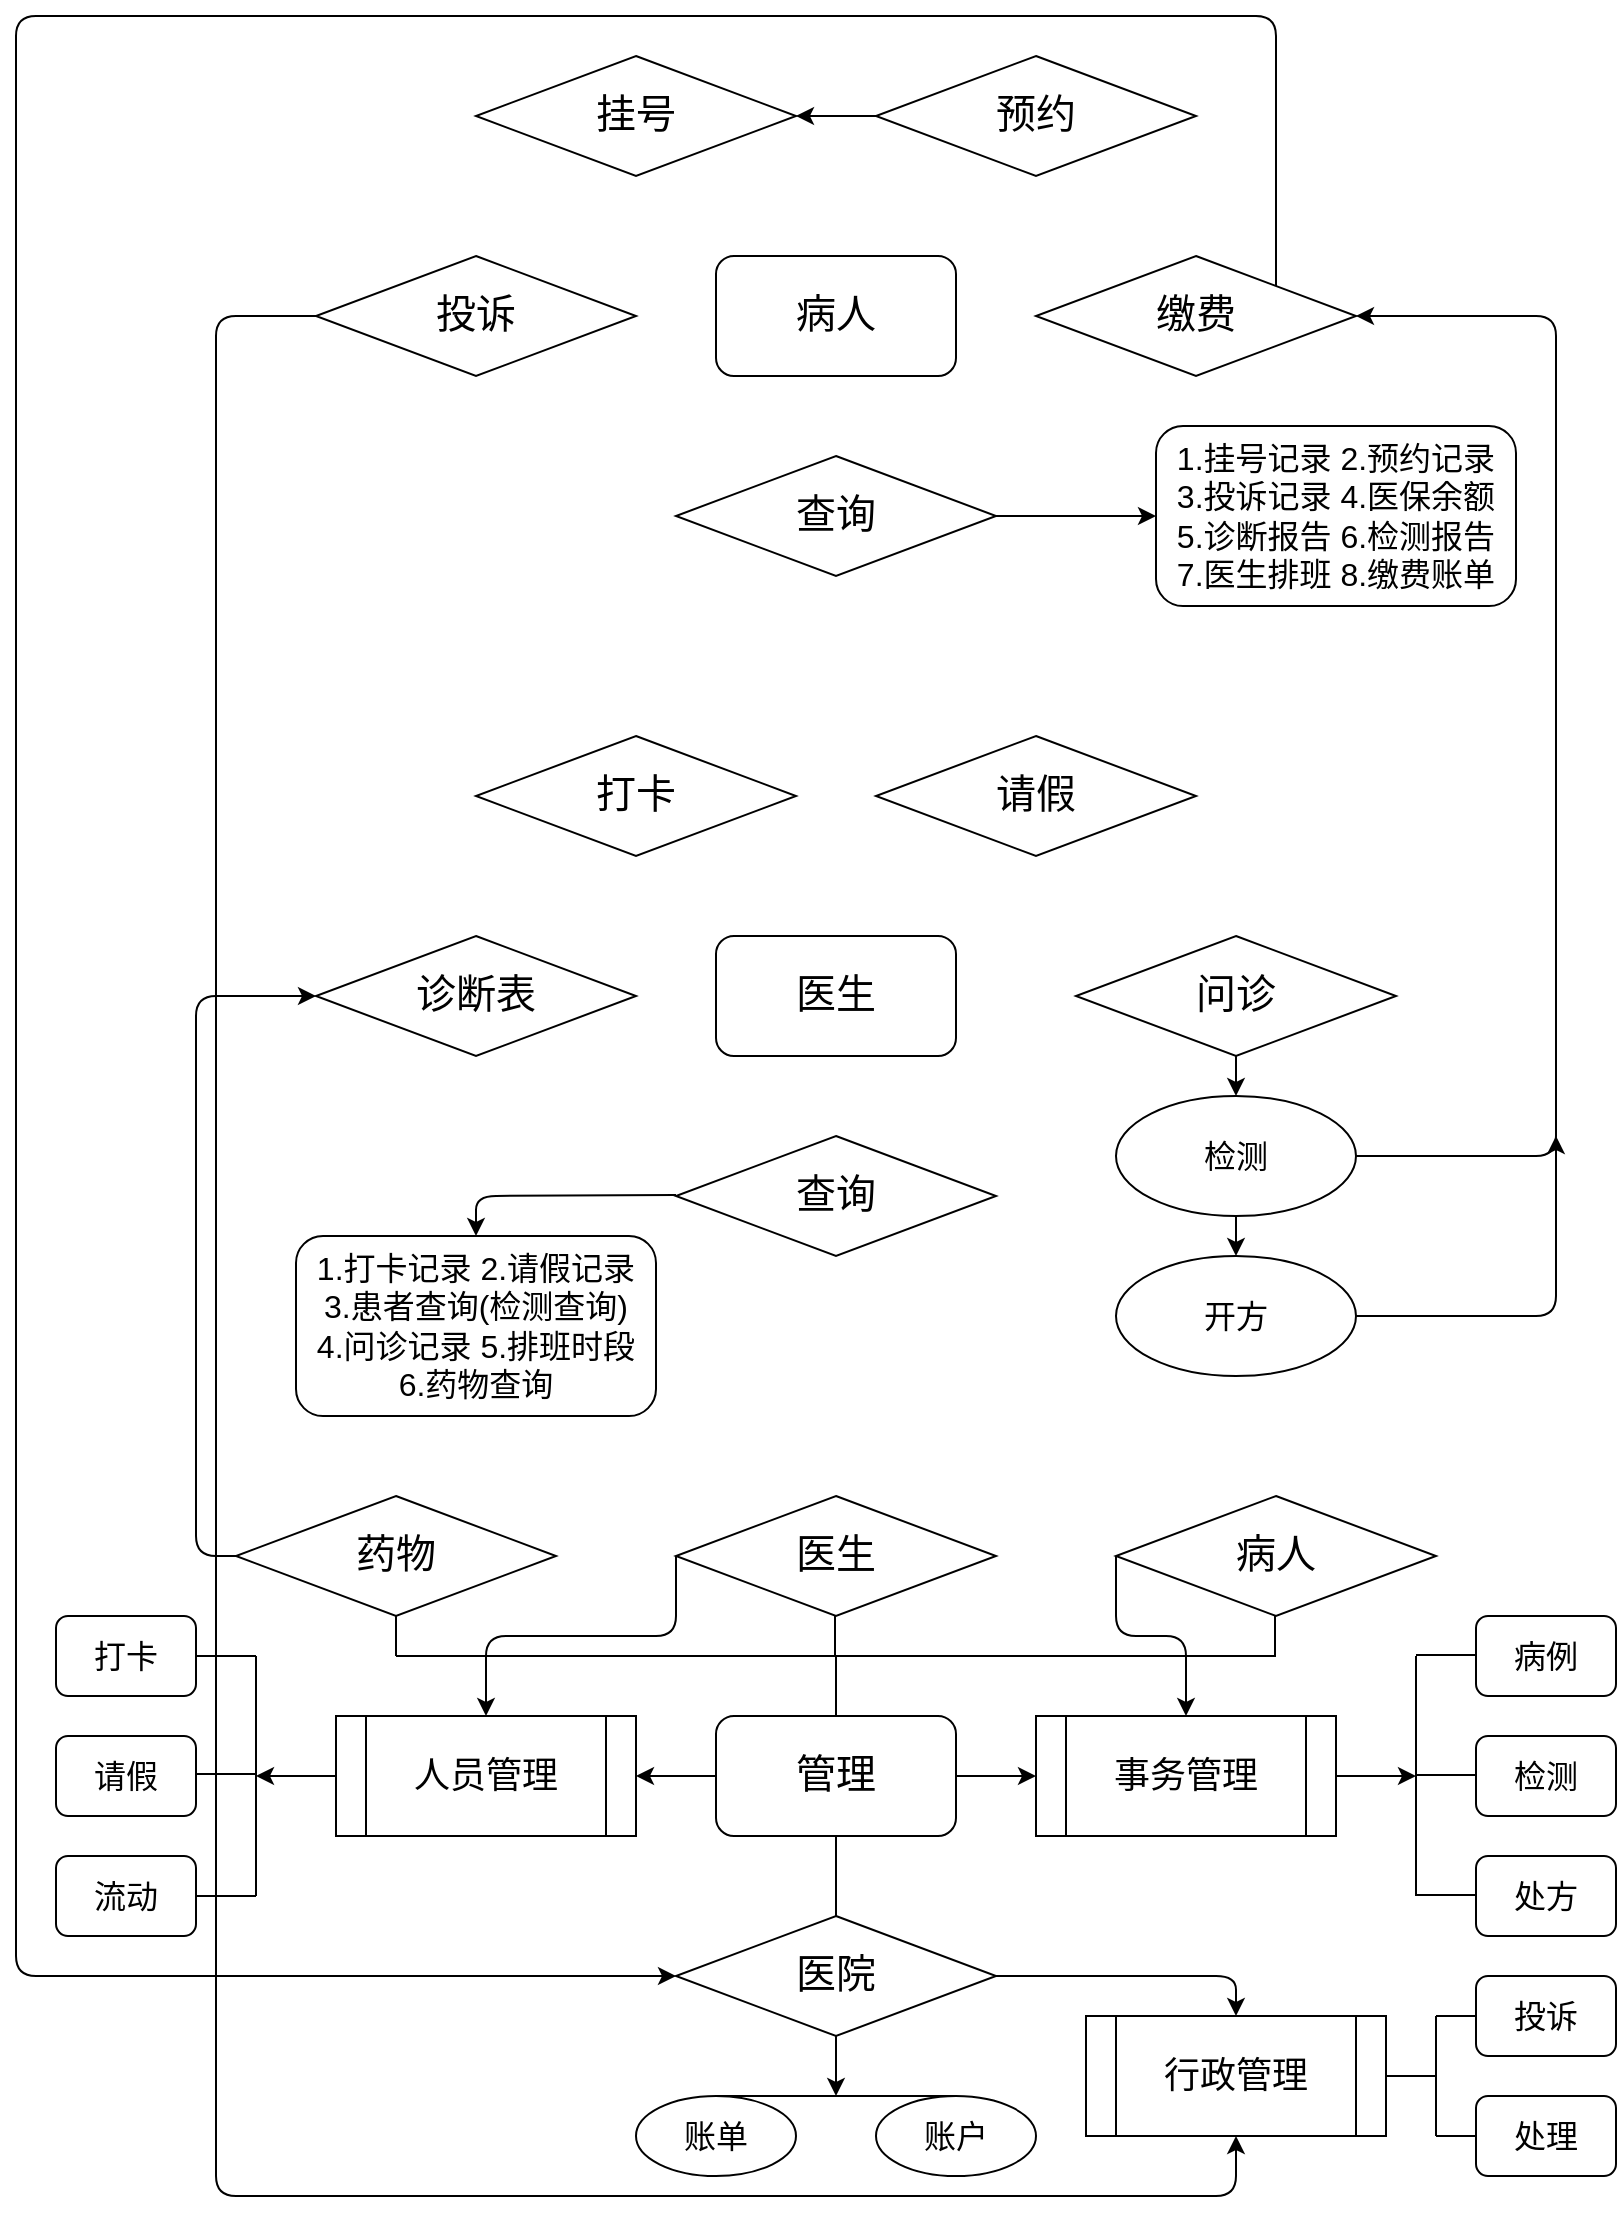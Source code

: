 <mxfile>
    <diagram id="yEqTwy3GgbuDzLEY-IEg" name="主图">
        <mxGraphModel dx="930" dy="659" grid="1" gridSize="10" guides="1" tooltips="1" connect="1" arrows="1" fold="1" page="1" pageScale="1" pageWidth="827" pageHeight="1169" math="0" shadow="0">
            <root>
                <mxCell id="0"/>
                <mxCell id="1" parent="0"/>
                <mxCell id="2" value="&lt;font style=&quot;font-size: 20px;&quot;&gt;病人&lt;/font&gt;" style="rounded=1;whiteSpace=wrap;html=1;fontFamily=Courier New;" parent="1" vertex="1">
                    <mxGeometry x="360" y="160" width="120" height="60" as="geometry"/>
                </mxCell>
                <mxCell id="3" value="挂号" style="rhombus;whiteSpace=wrap;html=1;fontFamily=Courier New;fontSize=20;" parent="1" vertex="1">
                    <mxGeometry x="240" y="60" width="160" height="60" as="geometry"/>
                </mxCell>
                <mxCell id="4" value="预约" style="rhombus;whiteSpace=wrap;html=1;fontFamily=Courier New;fontSize=20;" parent="1" vertex="1">
                    <mxGeometry x="440" y="60" width="160" height="60" as="geometry"/>
                </mxCell>
                <mxCell id="5" value="缴费" style="rhombus;whiteSpace=wrap;html=1;fontFamily=Courier New;fontSize=20;" parent="1" vertex="1">
                    <mxGeometry x="520" y="160" width="160" height="60" as="geometry"/>
                </mxCell>
                <mxCell id="6" value="查询" style="rhombus;whiteSpace=wrap;html=1;fontFamily=Courier New;fontSize=20;" parent="1" vertex="1">
                    <mxGeometry x="340" y="260" width="160" height="60" as="geometry"/>
                </mxCell>
                <mxCell id="7" value="&lt;font style=&quot;font-size: 20px;&quot;&gt;医生&lt;/font&gt;" style="rounded=1;whiteSpace=wrap;html=1;fontFamily=Courier New;" parent="1" vertex="1">
                    <mxGeometry x="360" y="500" width="120" height="60" as="geometry"/>
                </mxCell>
                <mxCell id="8" value="打卡" style="rhombus;whiteSpace=wrap;html=1;fontFamily=Courier New;fontSize=20;" parent="1" vertex="1">
                    <mxGeometry x="240" y="400" width="160" height="60" as="geometry"/>
                </mxCell>
                <mxCell id="9" value="诊断表" style="rhombus;whiteSpace=wrap;html=1;fontFamily=Courier New;fontSize=20;" parent="1" vertex="1">
                    <mxGeometry x="160" y="500" width="160" height="60" as="geometry"/>
                </mxCell>
                <mxCell id="10" value="请假" style="rhombus;whiteSpace=wrap;html=1;fontFamily=Courier New;fontSize=20;" parent="1" vertex="1">
                    <mxGeometry x="440" y="400" width="160" height="60" as="geometry"/>
                </mxCell>
                <mxCell id="11" value="查询" style="rhombus;whiteSpace=wrap;html=1;fontFamily=Courier New;fontSize=20;" parent="1" vertex="1">
                    <mxGeometry x="340" y="600" width="160" height="60" as="geometry"/>
                </mxCell>
                <mxCell id="12" value="&lt;font style=&quot;font-size: 20px;&quot;&gt;管理&lt;/font&gt;" style="rounded=1;whiteSpace=wrap;html=1;fontFamily=Courier New;" parent="1" vertex="1">
                    <mxGeometry x="360" y="890" width="120" height="60" as="geometry"/>
                </mxCell>
                <mxCell id="13" value="药物" style="rhombus;whiteSpace=wrap;html=1;fontFamily=Courier New;fontSize=20;" parent="1" vertex="1">
                    <mxGeometry x="120" y="780" width="160" height="60" as="geometry"/>
                </mxCell>
                <mxCell id="14" value="医生" style="rhombus;whiteSpace=wrap;html=1;fontFamily=Courier New;fontSize=20;" parent="1" vertex="1">
                    <mxGeometry x="340" y="780" width="160" height="60" as="geometry"/>
                </mxCell>
                <mxCell id="15" value="病人" style="rhombus;whiteSpace=wrap;html=1;fontFamily=Courier New;fontSize=20;" parent="1" vertex="1">
                    <mxGeometry x="560" y="780" width="160" height="60" as="geometry"/>
                </mxCell>
                <mxCell id="16" value="医院" style="rhombus;whiteSpace=wrap;html=1;fontFamily=Courier New;fontSize=20;" parent="1" vertex="1">
                    <mxGeometry x="340" y="990" width="160" height="60" as="geometry"/>
                </mxCell>
                <mxCell id="17" value="" style="endArrow=classic;html=1;" parent="1" edge="1">
                    <mxGeometry width="50" height="50" relative="1" as="geometry">
                        <mxPoint x="500" y="290" as="sourcePoint"/>
                        <mxPoint x="580" y="290" as="targetPoint"/>
                    </mxGeometry>
                </mxCell>
                <mxCell id="18" value="&lt;font style=&quot;font-size: 16px;&quot;&gt;1.挂号记录 2.预约记录&lt;br&gt;3.投诉记录 4.医保余额&lt;br&gt;5.诊断报告 6.检测报告&lt;br&gt;7.医生排班 8.缴费账单&lt;/font&gt;" style="rounded=1;whiteSpace=wrap;html=1;" parent="1" vertex="1">
                    <mxGeometry x="580" y="245" width="180" height="90" as="geometry"/>
                </mxCell>
                <mxCell id="19" value="" style="endArrow=classic;html=1;entryX=0.5;entryY=0;entryDx=0;entryDy=0;" parent="1" target="20" edge="1">
                    <mxGeometry width="50" height="50" relative="1" as="geometry">
                        <mxPoint x="340" y="629.5" as="sourcePoint"/>
                        <mxPoint x="260" y="630" as="targetPoint"/>
                        <Array as="points">
                            <mxPoint x="240" y="630"/>
                        </Array>
                    </mxGeometry>
                </mxCell>
                <mxCell id="20" value="&lt;font style=&quot;font-size: 16px;&quot;&gt;1.打卡记录 2.请假记录&lt;br&gt;3.患者查询(检测查询)&lt;br&gt;4.问诊记录 5.排班时段&lt;br&gt;6.药物查询&lt;br&gt;&lt;/font&gt;" style="rounded=1;whiteSpace=wrap;html=1;" parent="1" vertex="1">
                    <mxGeometry x="150" y="650" width="180" height="90" as="geometry"/>
                </mxCell>
                <mxCell id="21" value="" style="endArrow=classic;html=1;exitX=0.5;exitY=1;exitDx=0;exitDy=0;" parent="1" source="16" edge="1">
                    <mxGeometry width="50" height="50" relative="1" as="geometry">
                        <mxPoint x="420" y="1060" as="sourcePoint"/>
                        <mxPoint x="420" y="1080" as="targetPoint"/>
                    </mxGeometry>
                </mxCell>
                <mxCell id="22" value="投诉" style="rhombus;whiteSpace=wrap;html=1;fontFamily=Courier New;fontSize=20;" parent="1" vertex="1">
                    <mxGeometry x="160" y="160" width="160" height="60" as="geometry"/>
                </mxCell>
                <mxCell id="23" value="问诊" style="rhombus;whiteSpace=wrap;html=1;fontFamily=Courier New;fontSize=20;" parent="1" vertex="1">
                    <mxGeometry x="540" y="500" width="160" height="60" as="geometry"/>
                </mxCell>
                <mxCell id="24" value="" style="endArrow=classic;html=1;fontSize=16;exitX=0.5;exitY=1;exitDx=0;exitDy=0;" parent="1" source="23" edge="1">
                    <mxGeometry width="50" height="50" relative="1" as="geometry">
                        <mxPoint x="640" y="640" as="sourcePoint"/>
                        <mxPoint x="620" y="580" as="targetPoint"/>
                    </mxGeometry>
                </mxCell>
                <mxCell id="25" value="检测" style="ellipse;whiteSpace=wrap;html=1;fontSize=16;" parent="1" vertex="1">
                    <mxGeometry x="560" y="580" width="120" height="60" as="geometry"/>
                </mxCell>
                <mxCell id="26" value="" style="endArrow=classic;html=1;fontSize=16;exitX=0.5;exitY=1;exitDx=0;exitDy=0;" parent="1" edge="1">
                    <mxGeometry width="50" height="50" relative="1" as="geometry">
                        <mxPoint x="620" y="640" as="sourcePoint"/>
                        <mxPoint x="620" y="660" as="targetPoint"/>
                    </mxGeometry>
                </mxCell>
                <mxCell id="27" value="开方" style="ellipse;whiteSpace=wrap;html=1;fontSize=16;" parent="1" vertex="1">
                    <mxGeometry x="560" y="660" width="120" height="60" as="geometry"/>
                </mxCell>
                <mxCell id="28" value="" style="endArrow=classic;html=1;fontSize=16;entryX=1;entryY=0.5;entryDx=0;entryDy=0;" parent="1" target="5" edge="1">
                    <mxGeometry width="50" height="50" relative="1" as="geometry">
                        <mxPoint x="680" y="610" as="sourcePoint"/>
                        <mxPoint x="730" y="560" as="targetPoint"/>
                        <Array as="points">
                            <mxPoint x="780" y="610"/>
                            <mxPoint x="780" y="190"/>
                        </Array>
                    </mxGeometry>
                </mxCell>
                <mxCell id="29" value="" style="endArrow=classic;html=1;fontSize=16;" parent="1" edge="1">
                    <mxGeometry width="50" height="50" relative="1" as="geometry">
                        <mxPoint x="680" y="690" as="sourcePoint"/>
                        <mxPoint x="780" y="600" as="targetPoint"/>
                        <Array as="points">
                            <mxPoint x="780" y="690"/>
                        </Array>
                    </mxGeometry>
                </mxCell>
                <mxCell id="30" value="" style="endArrow=none;html=1;fontSize=16;" parent="1" edge="1">
                    <mxGeometry width="50" height="50" relative="1" as="geometry">
                        <mxPoint x="200" y="860" as="sourcePoint"/>
                        <mxPoint x="640" y="860" as="targetPoint"/>
                    </mxGeometry>
                </mxCell>
                <mxCell id="31" value="" style="endArrow=none;html=1;fontSize=16;" parent="1" target="13" edge="1">
                    <mxGeometry width="50" height="50" relative="1" as="geometry">
                        <mxPoint x="200" y="860" as="sourcePoint"/>
                        <mxPoint x="250" y="810" as="targetPoint"/>
                    </mxGeometry>
                </mxCell>
                <mxCell id="32" value="" style="endArrow=none;html=1;fontSize=16;" parent="1" edge="1">
                    <mxGeometry width="50" height="50" relative="1" as="geometry">
                        <mxPoint x="419.5" y="860" as="sourcePoint"/>
                        <mxPoint x="419.5" y="840" as="targetPoint"/>
                    </mxGeometry>
                </mxCell>
                <mxCell id="33" value="" style="endArrow=none;html=1;fontSize=16;" parent="1" edge="1">
                    <mxGeometry width="50" height="50" relative="1" as="geometry">
                        <mxPoint x="639.5" y="860" as="sourcePoint"/>
                        <mxPoint x="639.5" y="840" as="targetPoint"/>
                    </mxGeometry>
                </mxCell>
                <mxCell id="34" value="" style="endArrow=none;html=1;fontSize=16;exitX=0.5;exitY=0;exitDx=0;exitDy=0;" parent="1" source="12" edge="1">
                    <mxGeometry width="50" height="50" relative="1" as="geometry">
                        <mxPoint x="380" y="910" as="sourcePoint"/>
                        <mxPoint x="420" y="860" as="targetPoint"/>
                    </mxGeometry>
                </mxCell>
                <mxCell id="35" value="" style="endArrow=none;html=1;fontSize=16;entryX=0.5;entryY=1;entryDx=0;entryDy=0;exitX=0.5;exitY=0;exitDx=0;exitDy=0;" parent="1" source="16" target="12" edge="1">
                    <mxGeometry width="50" height="50" relative="1" as="geometry">
                        <mxPoint x="250" y="990" as="sourcePoint"/>
                        <mxPoint x="300" y="940" as="targetPoint"/>
                    </mxGeometry>
                </mxCell>
                <mxCell id="36" value="&lt;span style=&quot;font-size: 18px;&quot;&gt;人员管理&lt;br&gt;&lt;/span&gt;" style="shape=process;whiteSpace=wrap;html=1;backgroundOutline=1;" parent="1" vertex="1">
                    <mxGeometry x="170" y="890" width="150" height="60" as="geometry"/>
                </mxCell>
                <mxCell id="37" value="" style="endArrow=classic;html=1;fontSize=16;exitX=0;exitY=0.5;exitDx=0;exitDy=0;entryX=1;entryY=0.5;entryDx=0;entryDy=0;" parent="1" source="12" target="36" edge="1">
                    <mxGeometry width="50" height="50" relative="1" as="geometry">
                        <mxPoint x="380" y="930" as="sourcePoint"/>
                        <mxPoint x="430" y="880" as="targetPoint"/>
                    </mxGeometry>
                </mxCell>
                <mxCell id="38" value="" style="endArrow=classic;html=1;fontSize=16;exitX=0;exitY=0.5;exitDx=0;exitDy=0;entryX=0.5;entryY=0;entryDx=0;entryDy=0;" parent="1" source="14" target="36" edge="1">
                    <mxGeometry width="50" height="50" relative="1" as="geometry">
                        <mxPoint x="380" y="830" as="sourcePoint"/>
                        <mxPoint x="430" y="780" as="targetPoint"/>
                        <Array as="points">
                            <mxPoint x="340" y="850"/>
                            <mxPoint x="245" y="850"/>
                        </Array>
                    </mxGeometry>
                </mxCell>
                <mxCell id="39" value="" style="endArrow=classic;html=1;fontSize=16;exitX=0;exitY=0.5;exitDx=0;exitDy=0;" parent="1" source="36" edge="1">
                    <mxGeometry width="50" height="50" relative="1" as="geometry">
                        <mxPoint x="180" y="1035" as="sourcePoint"/>
                        <mxPoint x="130" y="920" as="targetPoint"/>
                    </mxGeometry>
                </mxCell>
                <mxCell id="40" value="" style="endArrow=none;html=1;fontSize=16;" parent="1" edge="1">
                    <mxGeometry width="50" height="50" relative="1" as="geometry">
                        <mxPoint x="130" y="920" as="sourcePoint"/>
                        <mxPoint x="130" y="860" as="targetPoint"/>
                    </mxGeometry>
                </mxCell>
                <mxCell id="41" value="" style="endArrow=none;html=1;fontSize=16;" parent="1" edge="1">
                    <mxGeometry width="50" height="50" relative="1" as="geometry">
                        <mxPoint x="100" y="860" as="sourcePoint"/>
                        <mxPoint x="130" y="860" as="targetPoint"/>
                    </mxGeometry>
                </mxCell>
                <mxCell id="42" value="" style="endArrow=none;html=1;fontSize=16;" parent="1" edge="1">
                    <mxGeometry width="50" height="50" relative="1" as="geometry">
                        <mxPoint x="100" y="919" as="sourcePoint"/>
                        <mxPoint x="130" y="919" as="targetPoint"/>
                    </mxGeometry>
                </mxCell>
                <mxCell id="43" value="打卡" style="rounded=1;whiteSpace=wrap;html=1;fontSize=16;" parent="1" vertex="1">
                    <mxGeometry x="30" y="840" width="70" height="40" as="geometry"/>
                </mxCell>
                <mxCell id="44" value="请假" style="rounded=1;whiteSpace=wrap;html=1;fontSize=16;" parent="1" vertex="1">
                    <mxGeometry x="30" y="900" width="70" height="40" as="geometry"/>
                </mxCell>
                <mxCell id="45" value="" style="endArrow=none;html=1;fontSize=16;" parent="1" edge="1">
                    <mxGeometry width="50" height="50" relative="1" as="geometry">
                        <mxPoint x="130" y="980" as="sourcePoint"/>
                        <mxPoint x="130" y="920" as="targetPoint"/>
                    </mxGeometry>
                </mxCell>
                <mxCell id="46" value="" style="endArrow=none;html=1;fontSize=16;" parent="1" edge="1">
                    <mxGeometry width="50" height="50" relative="1" as="geometry">
                        <mxPoint x="100" y="980" as="sourcePoint"/>
                        <mxPoint x="130" y="980" as="targetPoint"/>
                    </mxGeometry>
                </mxCell>
                <mxCell id="47" value="流动" style="rounded=1;whiteSpace=wrap;html=1;fontSize=16;" parent="1" vertex="1">
                    <mxGeometry x="30" y="960" width="70" height="40" as="geometry"/>
                </mxCell>
                <mxCell id="48" value="&lt;span style=&quot;font-size: 18px;&quot;&gt;事务管理&lt;br&gt;&lt;/span&gt;" style="shape=process;whiteSpace=wrap;html=1;backgroundOutline=1;" parent="1" vertex="1">
                    <mxGeometry x="520" y="890" width="150" height="60" as="geometry"/>
                </mxCell>
                <mxCell id="49" value="" style="endArrow=classic;html=1;fontSize=16;exitX=1;exitY=0.5;exitDx=0;exitDy=0;" parent="1" source="12" edge="1">
                    <mxGeometry width="50" height="50" relative="1" as="geometry">
                        <mxPoint x="490" y="920" as="sourcePoint"/>
                        <mxPoint x="520" y="920" as="targetPoint"/>
                    </mxGeometry>
                </mxCell>
                <mxCell id="50" value="" style="endArrow=classic;html=1;fontSize=16;" parent="1" edge="1">
                    <mxGeometry width="50" height="50" relative="1" as="geometry">
                        <mxPoint x="670" y="920" as="sourcePoint"/>
                        <mxPoint x="710" y="920" as="targetPoint"/>
                    </mxGeometry>
                </mxCell>
                <mxCell id="51" value="" style="endArrow=none;html=1;fontSize=16;" parent="1" edge="1">
                    <mxGeometry width="50" height="50" relative="1" as="geometry">
                        <mxPoint x="710" y="980" as="sourcePoint"/>
                        <mxPoint x="710" y="860" as="targetPoint"/>
                    </mxGeometry>
                </mxCell>
                <mxCell id="52" value="" style="endArrow=none;html=1;fontSize=16;" parent="1" edge="1">
                    <mxGeometry width="50" height="50" relative="1" as="geometry">
                        <mxPoint x="710" y="859.5" as="sourcePoint"/>
                        <mxPoint x="740" y="859.5" as="targetPoint"/>
                    </mxGeometry>
                </mxCell>
                <mxCell id="53" value="" style="endArrow=none;html=1;fontSize=16;" parent="1" edge="1">
                    <mxGeometry width="50" height="50" relative="1" as="geometry">
                        <mxPoint x="710" y="919.5" as="sourcePoint"/>
                        <mxPoint x="740" y="919.5" as="targetPoint"/>
                    </mxGeometry>
                </mxCell>
                <mxCell id="54" value="" style="endArrow=none;html=1;fontSize=16;" parent="1" edge="1">
                    <mxGeometry width="50" height="50" relative="1" as="geometry">
                        <mxPoint x="710" y="979.5" as="sourcePoint"/>
                        <mxPoint x="740" y="979.5" as="targetPoint"/>
                    </mxGeometry>
                </mxCell>
                <mxCell id="55" value="病例" style="rounded=1;whiteSpace=wrap;html=1;fontSize=16;" parent="1" vertex="1">
                    <mxGeometry x="740" y="840" width="70" height="40" as="geometry"/>
                </mxCell>
                <mxCell id="56" value="" style="endArrow=classic;html=1;fontSize=16;entryX=0.5;entryY=0;entryDx=0;entryDy=0;" parent="1" target="48" edge="1">
                    <mxGeometry width="50" height="50" relative="1" as="geometry">
                        <mxPoint x="560" y="810" as="sourcePoint"/>
                        <mxPoint x="610" y="760" as="targetPoint"/>
                        <Array as="points">
                            <mxPoint x="560" y="850"/>
                            <mxPoint x="595" y="850"/>
                        </Array>
                    </mxGeometry>
                </mxCell>
                <mxCell id="57" value="检测" style="rounded=1;whiteSpace=wrap;html=1;fontSize=16;" parent="1" vertex="1">
                    <mxGeometry x="740" y="900" width="70" height="40" as="geometry"/>
                </mxCell>
                <mxCell id="58" value="处方" style="rounded=1;whiteSpace=wrap;html=1;fontSize=16;" parent="1" vertex="1">
                    <mxGeometry x="740" y="960" width="70" height="40" as="geometry"/>
                </mxCell>
                <mxCell id="59" value="" style="endArrow=none;html=1;fontSize=16;" parent="1" edge="1">
                    <mxGeometry width="50" height="50" relative="1" as="geometry">
                        <mxPoint x="360" y="1080" as="sourcePoint"/>
                        <mxPoint x="480" y="1080" as="targetPoint"/>
                    </mxGeometry>
                </mxCell>
                <mxCell id="60" value="账单" style="ellipse;whiteSpace=wrap;html=1;fontSize=16;" parent="1" vertex="1">
                    <mxGeometry x="320" y="1080" width="80" height="40" as="geometry"/>
                </mxCell>
                <mxCell id="61" value="账户" style="ellipse;whiteSpace=wrap;html=1;fontSize=16;" parent="1" vertex="1">
                    <mxGeometry x="440" y="1080" width="80" height="40" as="geometry"/>
                </mxCell>
                <mxCell id="62" value="" style="endArrow=classic;html=1;fontSize=16;entryX=0;entryY=0.5;entryDx=0;entryDy=0;exitX=1;exitY=0;exitDx=0;exitDy=0;" parent="1" source="5" target="16" edge="1">
                    <mxGeometry width="50" height="50" relative="1" as="geometry">
                        <mxPoint x="570" y="730" as="sourcePoint"/>
                        <mxPoint x="480" y="740" as="targetPoint"/>
                        <Array as="points">
                            <mxPoint x="640" y="40"/>
                            <mxPoint x="10" y="40"/>
                            <mxPoint x="10" y="1020"/>
                        </Array>
                    </mxGeometry>
                </mxCell>
                <mxCell id="63" value="&lt;span style=&quot;font-size: 18px;&quot;&gt;行政管理&lt;br&gt;&lt;/span&gt;" style="shape=process;whiteSpace=wrap;html=1;backgroundOutline=1;" parent="1" vertex="1">
                    <mxGeometry x="545" y="1040" width="150" height="60" as="geometry"/>
                </mxCell>
                <mxCell id="64" value="" style="endArrow=none;html=1;" parent="1" edge="1">
                    <mxGeometry width="50" height="50" relative="1" as="geometry">
                        <mxPoint x="695" y="1070" as="sourcePoint"/>
                        <mxPoint x="720" y="1070" as="targetPoint"/>
                    </mxGeometry>
                </mxCell>
                <mxCell id="65" value="" style="endArrow=none;html=1;" parent="1" edge="1">
                    <mxGeometry width="50" height="50" relative="1" as="geometry">
                        <mxPoint x="720" y="1100" as="sourcePoint"/>
                        <mxPoint x="720" y="1040" as="targetPoint"/>
                    </mxGeometry>
                </mxCell>
                <mxCell id="66" value="" style="endArrow=none;html=1;fontSize=16;" parent="1" edge="1">
                    <mxGeometry width="50" height="50" relative="1" as="geometry">
                        <mxPoint x="720" y="1040" as="sourcePoint"/>
                        <mxPoint x="740" y="1040" as="targetPoint"/>
                    </mxGeometry>
                </mxCell>
                <mxCell id="67" value="" style="endArrow=none;html=1;fontSize=16;" parent="1" edge="1">
                    <mxGeometry width="50" height="50" relative="1" as="geometry">
                        <mxPoint x="720" y="1100" as="sourcePoint"/>
                        <mxPoint x="740" y="1100" as="targetPoint"/>
                    </mxGeometry>
                </mxCell>
                <mxCell id="68" value="投诉" style="rounded=1;whiteSpace=wrap;html=1;fontSize=16;" parent="1" vertex="1">
                    <mxGeometry x="740" y="1020" width="70" height="40" as="geometry"/>
                </mxCell>
                <mxCell id="69" value="处理" style="rounded=1;whiteSpace=wrap;html=1;fontSize=16;" parent="1" vertex="1">
                    <mxGeometry x="740" y="1080" width="70" height="40" as="geometry"/>
                </mxCell>
                <mxCell id="70" value="" style="endArrow=classic;html=1;exitX=1;exitY=0.5;exitDx=0;exitDy=0;" parent="1" source="16" edge="1">
                    <mxGeometry width="50" height="50" relative="1" as="geometry">
                        <mxPoint x="500" y="1010" as="sourcePoint"/>
                        <mxPoint x="620" y="1040" as="targetPoint"/>
                        <Array as="points">
                            <mxPoint x="620" y="1020"/>
                        </Array>
                    </mxGeometry>
                </mxCell>
                <mxCell id="71" value="" style="endArrow=classic;html=1;exitX=0;exitY=0.5;exitDx=0;exitDy=0;entryX=0;entryY=0.5;entryDx=0;entryDy=0;" parent="1" source="13" target="9" edge="1">
                    <mxGeometry width="50" height="50" relative="1" as="geometry">
                        <mxPoint x="390" y="860" as="sourcePoint"/>
                        <mxPoint x="440" y="810" as="targetPoint"/>
                        <Array as="points">
                            <mxPoint x="100" y="810"/>
                            <mxPoint x="100" y="530"/>
                        </Array>
                    </mxGeometry>
                </mxCell>
                <mxCell id="72" value="" style="endArrow=classic;html=1;exitX=0;exitY=0.5;exitDx=0;exitDy=0;entryX=0.5;entryY=1;entryDx=0;entryDy=0;" parent="1" source="22" target="63" edge="1">
                    <mxGeometry width="50" height="50" relative="1" as="geometry">
                        <mxPoint x="390" y="360" as="sourcePoint"/>
                        <mxPoint x="520" y="580" as="targetPoint"/>
                        <Array as="points">
                            <mxPoint x="110" y="190"/>
                            <mxPoint x="110" y="1130"/>
                            <mxPoint x="620" y="1130"/>
                        </Array>
                    </mxGeometry>
                </mxCell>
                <mxCell id="73" value="" style="endArrow=classic;html=1;exitX=0;exitY=0.5;exitDx=0;exitDy=0;" parent="1" source="4" target="3" edge="1">
                    <mxGeometry width="50" height="50" relative="1" as="geometry">
                        <mxPoint x="390" y="360" as="sourcePoint"/>
                        <mxPoint x="440" y="310" as="targetPoint"/>
                    </mxGeometry>
                </mxCell>
            </root>
        </mxGraphModel>
    </diagram>
    <diagram id="_1o_y1TRnfvLZSdQwXGQ" name="流程图">
        <mxGraphModel dx="930" dy="659" grid="1" gridSize="10" guides="1" tooltips="1" connect="1" arrows="1" fold="1" page="1" pageScale="1" pageWidth="827" pageHeight="1169" math="0" shadow="0">
            <root>
                <mxCell id="0"/>
                <mxCell id="1" parent="0"/>
                <mxCell id="2T8Rckzhb-TFflN3wKf4-1" value="&lt;font style=&quot;font-size: 16px;&quot;&gt;登录&lt;/font&gt;" style="rhombus;whiteSpace=wrap;html=1;" parent="1" vertex="1">
                    <mxGeometry x="100" width="120" height="60" as="geometry"/>
                </mxCell>
                <mxCell id="2T8Rckzhb-TFflN3wKf4-2" value="" style="endArrow=classic;html=1;fontSize=16;exitX=0.5;exitY=1;exitDx=0;exitDy=0;" parent="1" source="2T8Rckzhb-TFflN3wKf4-1" edge="1">
                    <mxGeometry width="50" height="50" relative="1" as="geometry">
                        <mxPoint x="130" y="260" as="sourcePoint"/>
                        <mxPoint x="160" y="90" as="targetPoint"/>
                    </mxGeometry>
                </mxCell>
                <mxCell id="2T8Rckzhb-TFflN3wKf4-3" value="&lt;font style=&quot;font-size: 16px;&quot;&gt;点击挂号&lt;/font&gt;" style="rhombus;whiteSpace=wrap;html=1;" parent="1" vertex="1">
                    <mxGeometry x="100" y="90" width="120" height="60" as="geometry"/>
                </mxCell>
                <mxCell id="2T8Rckzhb-TFflN3wKf4-4" value="" style="endArrow=classic;html=1;fontSize=16;exitX=0.5;exitY=1;exitDx=0;exitDy=0;" parent="1" source="2T8Rckzhb-TFflN3wKf4-3" edge="1">
                    <mxGeometry width="50" height="50" relative="1" as="geometry">
                        <mxPoint x="130" y="260" as="sourcePoint"/>
                        <mxPoint x="160" y="180" as="targetPoint"/>
                    </mxGeometry>
                </mxCell>
                <mxCell id="2T8Rckzhb-TFflN3wKf4-5" value="&lt;font style=&quot;font-size: 16px;&quot;&gt;选择科室&lt;/font&gt;" style="rhombus;whiteSpace=wrap;html=1;" parent="1" vertex="1">
                    <mxGeometry x="100" y="180" width="120" height="60" as="geometry"/>
                </mxCell>
                <mxCell id="2T8Rckzhb-TFflN3wKf4-6" value="" style="endArrow=classic;html=1;fontSize=16;exitX=0.5;exitY=1;exitDx=0;exitDy=0;" parent="1" edge="1">
                    <mxGeometry width="50" height="50" relative="1" as="geometry">
                        <mxPoint x="159.5" y="240" as="sourcePoint"/>
                        <mxPoint x="159.5" y="270" as="targetPoint"/>
                    </mxGeometry>
                </mxCell>
                <mxCell id="2T8Rckzhb-TFflN3wKf4-7" value="&lt;font style=&quot;font-size: 16px;&quot;&gt;选择医生&lt;/font&gt;" style="rhombus;whiteSpace=wrap;html=1;" parent="1" vertex="1">
                    <mxGeometry x="100" y="270" width="120" height="60" as="geometry"/>
                </mxCell>
                <mxCell id="2T8Rckzhb-TFflN3wKf4-8" value="" style="endArrow=classic;html=1;fontSize=16;exitX=0.5;exitY=1;exitDx=0;exitDy=0;" parent="1" edge="1">
                    <mxGeometry width="50" height="50" relative="1" as="geometry">
                        <mxPoint x="159.5" y="330" as="sourcePoint"/>
                        <mxPoint x="159.5" y="360" as="targetPoint"/>
                    </mxGeometry>
                </mxCell>
                <mxCell id="2T8Rckzhb-TFflN3wKf4-9" value="&lt;span style=&quot;font-size: 16px;&quot;&gt;挂号缴费&lt;/span&gt;" style="rhombus;whiteSpace=wrap;html=1;" parent="1" vertex="1">
                    <mxGeometry x="100" y="360" width="120" height="60" as="geometry"/>
                </mxCell>
                <mxCell id="2T8Rckzhb-TFflN3wKf4-10" value="" style="endArrow=classic;html=1;fontSize=16;exitX=0.5;exitY=1;exitDx=0;exitDy=0;" parent="1" edge="1">
                    <mxGeometry width="50" height="50" relative="1" as="geometry">
                        <mxPoint x="159.5" y="420" as="sourcePoint"/>
                        <mxPoint x="159.5" y="450" as="targetPoint"/>
                    </mxGeometry>
                </mxCell>
                <mxCell id="2T8Rckzhb-TFflN3wKf4-11" value="&lt;span style=&quot;font-size: 16px;&quot;&gt;获得号次&lt;/span&gt;" style="rhombus;whiteSpace=wrap;html=1;" parent="1" vertex="1">
                    <mxGeometry x="100" y="450" width="120" height="60" as="geometry"/>
                </mxCell>
                <mxCell id="2T8Rckzhb-TFflN3wKf4-12" value="&lt;font style=&quot;font-size: 16px;&quot;&gt;等待&lt;/font&gt;" style="rhombus;whiteSpace=wrap;html=1;" parent="1" vertex="1">
                    <mxGeometry x="280" width="120" height="60" as="geometry"/>
                </mxCell>
                <mxCell id="2T8Rckzhb-TFflN3wKf4-13" value="" style="endArrow=classic;html=1;fontSize=16;exitX=1;exitY=0.5;exitDx=0;exitDy=0;entryX=0;entryY=0.5;entryDx=0;entryDy=0;" parent="1" source="2T8Rckzhb-TFflN3wKf4-11" target="2T8Rckzhb-TFflN3wKf4-12" edge="1">
                    <mxGeometry width="50" height="50" relative="1" as="geometry">
                        <mxPoint x="330" y="300" as="sourcePoint"/>
                        <mxPoint x="380" y="250" as="targetPoint"/>
                        <Array as="points">
                            <mxPoint x="250" y="480"/>
                            <mxPoint x="250" y="30"/>
                        </Array>
                    </mxGeometry>
                </mxCell>
                <mxCell id="2T8Rckzhb-TFflN3wKf4-14" value="" style="endArrow=classic;html=1;fontSize=16;exitX=0.5;exitY=1;exitDx=0;exitDy=0;" parent="1" edge="1">
                    <mxGeometry width="50" height="50" relative="1" as="geometry">
                        <mxPoint x="340" y="60" as="sourcePoint"/>
                        <mxPoint x="340" y="90" as="targetPoint"/>
                    </mxGeometry>
                </mxCell>
                <mxCell id="2T8Rckzhb-TFflN3wKf4-15" value="&lt;span style=&quot;font-size: 16px;&quot;&gt;开始&lt;/span&gt;" style="rhombus;whiteSpace=wrap;html=1;" parent="1" vertex="1">
                    <mxGeometry x="280" y="90" width="120" height="60" as="geometry"/>
                </mxCell>
                <mxCell id="2T8Rckzhb-TFflN3wKf4-16" value="" style="endArrow=classic;html=1;fontSize=16;exitX=0.5;exitY=1;exitDx=0;exitDy=0;" parent="1" edge="1">
                    <mxGeometry width="50" height="50" relative="1" as="geometry">
                        <mxPoint x="340" y="150" as="sourcePoint"/>
                        <mxPoint x="340" y="180" as="targetPoint"/>
                    </mxGeometry>
                </mxCell>
                <mxCell id="2T8Rckzhb-TFflN3wKf4-17" value="&lt;span style=&quot;font-size: 16px;&quot;&gt;接通&lt;/span&gt;" style="rhombus;whiteSpace=wrap;html=1;" parent="1" vertex="1">
                    <mxGeometry x="280" y="180" width="120" height="60" as="geometry"/>
                </mxCell>
                <mxCell id="2T8Rckzhb-TFflN3wKf4-18" value="" style="endArrow=classic;html=1;fontSize=16;exitX=0.5;exitY=1;exitDx=0;exitDy=0;" parent="1" edge="1">
                    <mxGeometry width="50" height="50" relative="1" as="geometry">
                        <mxPoint x="340" y="240" as="sourcePoint"/>
                        <mxPoint x="340" y="270" as="targetPoint"/>
                    </mxGeometry>
                </mxCell>
                <mxCell id="2T8Rckzhb-TFflN3wKf4-19" value="&lt;span style=&quot;font-size: 16px;&quot;&gt;聊天室&lt;/span&gt;" style="rhombus;whiteSpace=wrap;html=1;" parent="1" vertex="1">
                    <mxGeometry x="280" y="270" width="120" height="60" as="geometry"/>
                </mxCell>
                <mxCell id="2T8Rckzhb-TFflN3wKf4-20" value="" style="endArrow=classic;html=1;fontSize=16;exitX=0.5;exitY=1;exitDx=0;exitDy=0;" parent="1" edge="1">
                    <mxGeometry width="50" height="50" relative="1" as="geometry">
                        <mxPoint x="340" y="330" as="sourcePoint"/>
                        <mxPoint x="340" y="360" as="targetPoint"/>
                    </mxGeometry>
                </mxCell>
                <mxCell id="2T8Rckzhb-TFflN3wKf4-21" value="&lt;span style=&quot;font-size: 16px;&quot;&gt;检测&lt;/span&gt;" style="rhombus;whiteSpace=wrap;html=1;" parent="1" vertex="1">
                    <mxGeometry x="280" y="360" width="120" height="60" as="geometry"/>
                </mxCell>
                <mxCell id="2T8Rckzhb-TFflN3wKf4-22" value="" style="endArrow=classic;html=1;fontSize=16;exitX=0.5;exitY=1;exitDx=0;exitDy=0;" parent="1" edge="1">
                    <mxGeometry width="50" height="50" relative="1" as="geometry">
                        <mxPoint x="340" y="420" as="sourcePoint"/>
                        <mxPoint x="340" y="450" as="targetPoint"/>
                    </mxGeometry>
                </mxCell>
                <mxCell id="2T8Rckzhb-TFflN3wKf4-23" value="&lt;span style=&quot;font-size: 16px;&quot;&gt;检测缴费&lt;/span&gt;" style="rhombus;whiteSpace=wrap;html=1;" parent="1" vertex="1">
                    <mxGeometry x="280" y="450" width="120" height="60" as="geometry"/>
                </mxCell>
                <mxCell id="2T8Rckzhb-TFflN3wKf4-24" value="" style="endArrow=classic;html=1;fontSize=16;exitX=1;exitY=0.5;exitDx=0;exitDy=0;entryX=0;entryY=0.5;entryDx=0;entryDy=0;" parent="1" edge="1">
                    <mxGeometry width="50" height="50" relative="1" as="geometry">
                        <mxPoint x="400" y="480" as="sourcePoint"/>
                        <mxPoint x="460" y="30" as="targetPoint"/>
                        <Array as="points">
                            <mxPoint x="430" y="480"/>
                            <mxPoint x="430" y="30"/>
                        </Array>
                    </mxGeometry>
                </mxCell>
                <mxCell id="2T8Rckzhb-TFflN3wKf4-25" value="&lt;font style=&quot;font-size: 16px;&quot;&gt;等待结果&lt;/font&gt;" style="rhombus;whiteSpace=wrap;html=1;" parent="1" vertex="1">
                    <mxGeometry x="460" width="120" height="60" as="geometry"/>
                </mxCell>
                <mxCell id="2T8Rckzhb-TFflN3wKf4-26" value="" style="endArrow=classic;html=1;fontSize=16;exitX=0.5;exitY=1;exitDx=0;exitDy=0;" parent="1" edge="1">
                    <mxGeometry width="50" height="50" relative="1" as="geometry">
                        <mxPoint x="520" y="60" as="sourcePoint"/>
                        <mxPoint x="520" y="90" as="targetPoint"/>
                    </mxGeometry>
                </mxCell>
                <mxCell id="2T8Rckzhb-TFflN3wKf4-27" value="&lt;span style=&quot;font-size: 16px;&quot;&gt;回诊&lt;/span&gt;" style="rhombus;whiteSpace=wrap;html=1;" parent="1" vertex="1">
                    <mxGeometry x="460" y="90" width="120" height="60" as="geometry"/>
                </mxCell>
                <mxCell id="2T8Rckzhb-TFflN3wKf4-28" value="" style="endArrow=classic;html=1;fontSize=16;exitX=0.5;exitY=1;exitDx=0;exitDy=0;" parent="1" edge="1">
                    <mxGeometry width="50" height="50" relative="1" as="geometry">
                        <mxPoint x="520" y="150" as="sourcePoint"/>
                        <mxPoint x="520" y="180" as="targetPoint"/>
                    </mxGeometry>
                </mxCell>
                <mxCell id="2T8Rckzhb-TFflN3wKf4-29" value="&lt;span style=&quot;font-size: 16px;&quot;&gt;接通&lt;/span&gt;" style="rhombus;whiteSpace=wrap;html=1;" parent="1" vertex="1">
                    <mxGeometry x="460" y="180" width="120" height="60" as="geometry"/>
                </mxCell>
                <mxCell id="2T8Rckzhb-TFflN3wKf4-30" value="" style="endArrow=classic;html=1;fontSize=16;exitX=0.5;exitY=1;exitDx=0;exitDy=0;" parent="1" edge="1">
                    <mxGeometry width="50" height="50" relative="1" as="geometry">
                        <mxPoint x="520" y="240" as="sourcePoint"/>
                        <mxPoint x="520" y="270" as="targetPoint"/>
                    </mxGeometry>
                </mxCell>
                <mxCell id="2T8Rckzhb-TFflN3wKf4-31" value="&lt;span style=&quot;font-size: 16px;&quot;&gt;聊天室&lt;/span&gt;" style="rhombus;whiteSpace=wrap;html=1;" parent="1" vertex="1">
                    <mxGeometry x="460" y="270" width="120" height="60" as="geometry"/>
                </mxCell>
                <mxCell id="2T8Rckzhb-TFflN3wKf4-32" value="" style="endArrow=classic;html=1;fontSize=16;exitX=0.5;exitY=1;exitDx=0;exitDy=0;" parent="1" edge="1">
                    <mxGeometry width="50" height="50" relative="1" as="geometry">
                        <mxPoint x="520" y="330" as="sourcePoint"/>
                        <mxPoint x="520" y="360" as="targetPoint"/>
                    </mxGeometry>
                </mxCell>
                <mxCell id="2T8Rckzhb-TFflN3wKf4-33" value="&lt;span style=&quot;font-size: 16px;&quot;&gt;开方&lt;/span&gt;" style="rhombus;whiteSpace=wrap;html=1;" parent="1" vertex="1">
                    <mxGeometry x="460" y="360" width="120" height="60" as="geometry"/>
                </mxCell>
                <mxCell id="2T8Rckzhb-TFflN3wKf4-34" value="" style="endArrow=classic;html=1;fontSize=16;exitX=0.5;exitY=1;exitDx=0;exitDy=0;" parent="1" edge="1">
                    <mxGeometry width="50" height="50" relative="1" as="geometry">
                        <mxPoint x="520" y="420" as="sourcePoint"/>
                        <mxPoint x="520" y="450" as="targetPoint"/>
                    </mxGeometry>
                </mxCell>
                <mxCell id="2T8Rckzhb-TFflN3wKf4-35" value="&lt;span style=&quot;font-size: 16px;&quot;&gt;药方缴费&lt;/span&gt;" style="rhombus;whiteSpace=wrap;html=1;" parent="1" vertex="1">
                    <mxGeometry x="460" y="450" width="120" height="60" as="geometry"/>
                </mxCell>
                <mxCell id="2T8Rckzhb-TFflN3wKf4-36" value="" style="endArrow=classic;html=1;fontSize=16;exitX=1;exitY=0.5;exitDx=0;exitDy=0;entryX=0;entryY=0.5;entryDx=0;entryDy=0;" parent="1" edge="1">
                    <mxGeometry width="50" height="50" relative="1" as="geometry">
                        <mxPoint x="580" y="480" as="sourcePoint"/>
                        <mxPoint x="640" y="30" as="targetPoint"/>
                        <Array as="points">
                            <mxPoint x="610" y="480"/>
                            <mxPoint x="610" y="30"/>
                        </Array>
                    </mxGeometry>
                </mxCell>
                <mxCell id="2T8Rckzhb-TFflN3wKf4-37" value="&lt;span style=&quot;font-size: 16px;&quot;&gt;药品寄送&lt;/span&gt;" style="rhombus;whiteSpace=wrap;html=1;" parent="1" vertex="1">
                    <mxGeometry x="640" width="120" height="60" as="geometry"/>
                </mxCell>
                <mxCell id="2T8Rckzhb-TFflN3wKf4-38" value="&lt;font style=&quot;font-size: 16px;&quot;&gt;登录&lt;/font&gt;" style="rhombus;whiteSpace=wrap;html=1;" parent="1" vertex="1">
                    <mxGeometry x="100" y="600" width="120" height="60" as="geometry"/>
                </mxCell>
                <mxCell id="2T8Rckzhb-TFflN3wKf4-39" value="" style="endArrow=classic;html=1;fontSize=16;exitX=0.5;exitY=1;exitDx=0;exitDy=0;" parent="1" source="2T8Rckzhb-TFflN3wKf4-38" edge="1">
                    <mxGeometry width="50" height="50" relative="1" as="geometry">
                        <mxPoint x="130" y="860" as="sourcePoint"/>
                        <mxPoint x="160" y="690" as="targetPoint"/>
                    </mxGeometry>
                </mxCell>
                <mxCell id="2T8Rckzhb-TFflN3wKf4-40" value="&lt;font style=&quot;font-size: 16px;&quot;&gt;点击投诉&lt;/font&gt;" style="rhombus;whiteSpace=wrap;html=1;" parent="1" vertex="1">
                    <mxGeometry x="100" y="690" width="120" height="60" as="geometry"/>
                </mxCell>
                <mxCell id="2T8Rckzhb-TFflN3wKf4-41" value="" style="endArrow=classic;html=1;fontSize=16;exitX=0.5;exitY=1;exitDx=0;exitDy=0;" parent="1" edge="1">
                    <mxGeometry width="50" height="50" relative="1" as="geometry">
                        <mxPoint x="159.5" y="750" as="sourcePoint"/>
                        <mxPoint x="159.5" y="780" as="targetPoint"/>
                    </mxGeometry>
                </mxCell>
                <mxCell id="2T8Rckzhb-TFflN3wKf4-42" value="&lt;font style=&quot;font-size: 16px;&quot;&gt;选择医生&lt;/font&gt;" style="rhombus;whiteSpace=wrap;html=1;" parent="1" vertex="1">
                    <mxGeometry x="100" y="780" width="120" height="60" as="geometry"/>
                </mxCell>
                <mxCell id="2T8Rckzhb-TFflN3wKf4-43" value="" style="endArrow=classic;html=1;fontSize=16;exitX=0.5;exitY=1;exitDx=0;exitDy=0;" parent="1" edge="1">
                    <mxGeometry width="50" height="50" relative="1" as="geometry">
                        <mxPoint x="159.5" y="840" as="sourcePoint"/>
                        <mxPoint x="159.5" y="870" as="targetPoint"/>
                    </mxGeometry>
                </mxCell>
                <mxCell id="2T8Rckzhb-TFflN3wKf4-44" value="&lt;font style=&quot;font-size: 16px;&quot;&gt;填写理由&lt;/font&gt;" style="rhombus;whiteSpace=wrap;html=1;" parent="1" vertex="1">
                    <mxGeometry x="100" y="870" width="120" height="60" as="geometry"/>
                </mxCell>
                <mxCell id="2T8Rckzhb-TFflN3wKf4-45" value="" style="endArrow=classic;html=1;fontSize=16;exitX=0.5;exitY=1;exitDx=0;exitDy=0;" parent="1" edge="1">
                    <mxGeometry width="50" height="50" relative="1" as="geometry">
                        <mxPoint x="159.5" y="930" as="sourcePoint"/>
                        <mxPoint x="159.5" y="960" as="targetPoint"/>
                    </mxGeometry>
                </mxCell>
                <mxCell id="2T8Rckzhb-TFflN3wKf4-46" value="&lt;font style=&quot;font-size: 16px;&quot;&gt;上交投诉&lt;/font&gt;" style="rhombus;whiteSpace=wrap;html=1;" parent="1" vertex="1">
                    <mxGeometry x="100" y="960" width="120" height="60" as="geometry"/>
                </mxCell>
                <mxCell id="2T8Rckzhb-TFflN3wKf4-47" value="&lt;font style=&quot;font-size: 16px;&quot;&gt;等待处理&lt;/font&gt;" style="rhombus;whiteSpace=wrap;html=1;" parent="1" vertex="1">
                    <mxGeometry x="320" y="600" width="120" height="60" as="geometry"/>
                </mxCell>
                <mxCell id="2T8Rckzhb-TFflN3wKf4-48" value="" style="endArrow=classic;html=1;fontSize=16;exitX=0.5;exitY=1;exitDx=0;exitDy=0;entryX=0;entryY=0.5;entryDx=0;entryDy=0;" parent="1" source="2T8Rckzhb-TFflN3wKf4-46" target="2T8Rckzhb-TFflN3wKf4-47" edge="1">
                    <mxGeometry width="50" height="50" relative="1" as="geometry">
                        <mxPoint x="350" y="860" as="sourcePoint"/>
                        <mxPoint x="400" y="810" as="targetPoint"/>
                        <Array as="points">
                            <mxPoint x="250" y="1020"/>
                            <mxPoint x="250" y="630"/>
                        </Array>
                    </mxGeometry>
                </mxCell>
                <mxCell id="2T8Rckzhb-TFflN3wKf4-49" value="" style="endArrow=classic;html=1;fontSize=16;exitX=0.5;exitY=1;exitDx=0;exitDy=0;" parent="1" edge="1">
                    <mxGeometry width="50" height="50" relative="1" as="geometry">
                        <mxPoint x="379.5" y="660" as="sourcePoint"/>
                        <mxPoint x="379.5" y="690" as="targetPoint"/>
                    </mxGeometry>
                </mxCell>
                <mxCell id="2T8Rckzhb-TFflN3wKf4-50" value="&lt;span style=&quot;font-size: 16px;&quot;&gt;处理方案&lt;/span&gt;" style="rhombus;whiteSpace=wrap;html=1;" parent="1" vertex="1">
                    <mxGeometry x="320" y="690" width="120" height="60" as="geometry"/>
                </mxCell>
                <mxCell id="2T8Rckzhb-TFflN3wKf4-51" value="" style="endArrow=classic;html=1;fontSize=16;exitX=0.5;exitY=1;exitDx=0;exitDy=0;" parent="1" edge="1">
                    <mxGeometry width="50" height="50" relative="1" as="geometry">
                        <mxPoint x="379.5" y="750" as="sourcePoint"/>
                        <mxPoint x="379.5" y="780" as="targetPoint"/>
                    </mxGeometry>
                </mxCell>
                <mxCell id="2T8Rckzhb-TFflN3wKf4-52" value="&lt;span style=&quot;font-size: 16px;&quot;&gt;执行方案&lt;/span&gt;" style="rhombus;whiteSpace=wrap;html=1;" parent="1" vertex="1">
                    <mxGeometry x="320" y="780" width="120" height="60" as="geometry"/>
                </mxCell>
                <mxCell id="2T8Rckzhb-TFflN3wKf4-53" value="" style="endArrow=classic;html=1;fontSize=16;exitX=0.5;exitY=1;exitDx=0;exitDy=0;" parent="1" edge="1">
                    <mxGeometry width="50" height="50" relative="1" as="geometry">
                        <mxPoint x="320" y="810" as="sourcePoint"/>
                        <mxPoint x="320" y="840" as="targetPoint"/>
                    </mxGeometry>
                </mxCell>
                <mxCell id="2T8Rckzhb-TFflN3wKf4-54" value="" style="endArrow=classic;html=1;fontSize=16;exitX=0.5;exitY=1;exitDx=0;exitDy=0;" parent="1" edge="1">
                    <mxGeometry width="50" height="50" relative="1" as="geometry">
                        <mxPoint x="440" y="810" as="sourcePoint"/>
                        <mxPoint x="440" y="840" as="targetPoint"/>
                    </mxGeometry>
                </mxCell>
                <mxCell id="2T8Rckzhb-TFflN3wKf4-55" value="&lt;span style=&quot;font-size: 16px;&quot;&gt;回复病人&lt;/span&gt;" style="rhombus;whiteSpace=wrap;html=1;" parent="1" vertex="1">
                    <mxGeometry x="380" y="840" width="120" height="60" as="geometry"/>
                </mxCell>
                <mxCell id="2T8Rckzhb-TFflN3wKf4-56" value="" style="endArrow=classic;html=1;fontSize=16;exitX=0.5;exitY=1;exitDx=0;exitDy=0;" parent="1" edge="1">
                    <mxGeometry width="50" height="50" relative="1" as="geometry">
                        <mxPoint x="440" y="900" as="sourcePoint"/>
                        <mxPoint x="440" y="930" as="targetPoint"/>
                    </mxGeometry>
                </mxCell>
                <mxCell id="2T8Rckzhb-TFflN3wKf4-57" value="&lt;span style=&quot;font-size: 16px;&quot;&gt;处理完毕&lt;br&gt;&lt;/span&gt;" style="rhombus;whiteSpace=wrap;html=1;" parent="1" vertex="1">
                    <mxGeometry x="380" y="930" width="120" height="60" as="geometry"/>
                </mxCell>
                <mxCell id="2T8Rckzhb-TFflN3wKf4-58" value="" style="endArrow=classic;html=1;fontSize=16;exitX=0.5;exitY=1;exitDx=0;exitDy=0;" parent="1" edge="1">
                    <mxGeometry width="50" height="50" relative="1" as="geometry">
                        <mxPoint x="320" y="810" as="sourcePoint"/>
                        <mxPoint x="320" y="840" as="targetPoint"/>
                    </mxGeometry>
                </mxCell>
                <mxCell id="2T8Rckzhb-TFflN3wKf4-59" value="&lt;span style=&quot;font-size: 16px;&quot;&gt;通知医生&lt;/span&gt;" style="rhombus;whiteSpace=wrap;html=1;" parent="1" vertex="1">
                    <mxGeometry x="260" y="840" width="120" height="60" as="geometry"/>
                </mxCell>
            </root>
        </mxGraphModel>
    </diagram>
</mxfile>